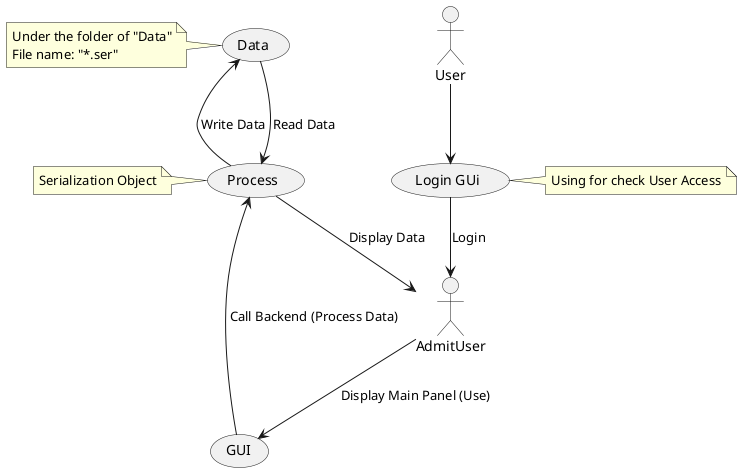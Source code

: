 @startuml

:User:
:AdmitUser:

"Login GUi" as (loginFrame)
"GUI" as (gui)
"Process" as (process)
"Data" as (data)

:User: --> (loginFrame)
(loginFrame) --> (AdmitUser) : "Login"
:AdmitUser: --> (gui) : "Display Main Panel (Use)"
(process) --> :AdmitUser: : "Display Data"
(gui) --> (process) : "Call Backend (Process Data)"
(process) --> data : "Write Data"
data --> (process) : "Read Data"

note left of data
   Under the folder of "Data"
   File name: "*.ser"
end note

note right of loginFrame
Using for check User Access
end note

note left of process
Serialization Object
end note
@enduml